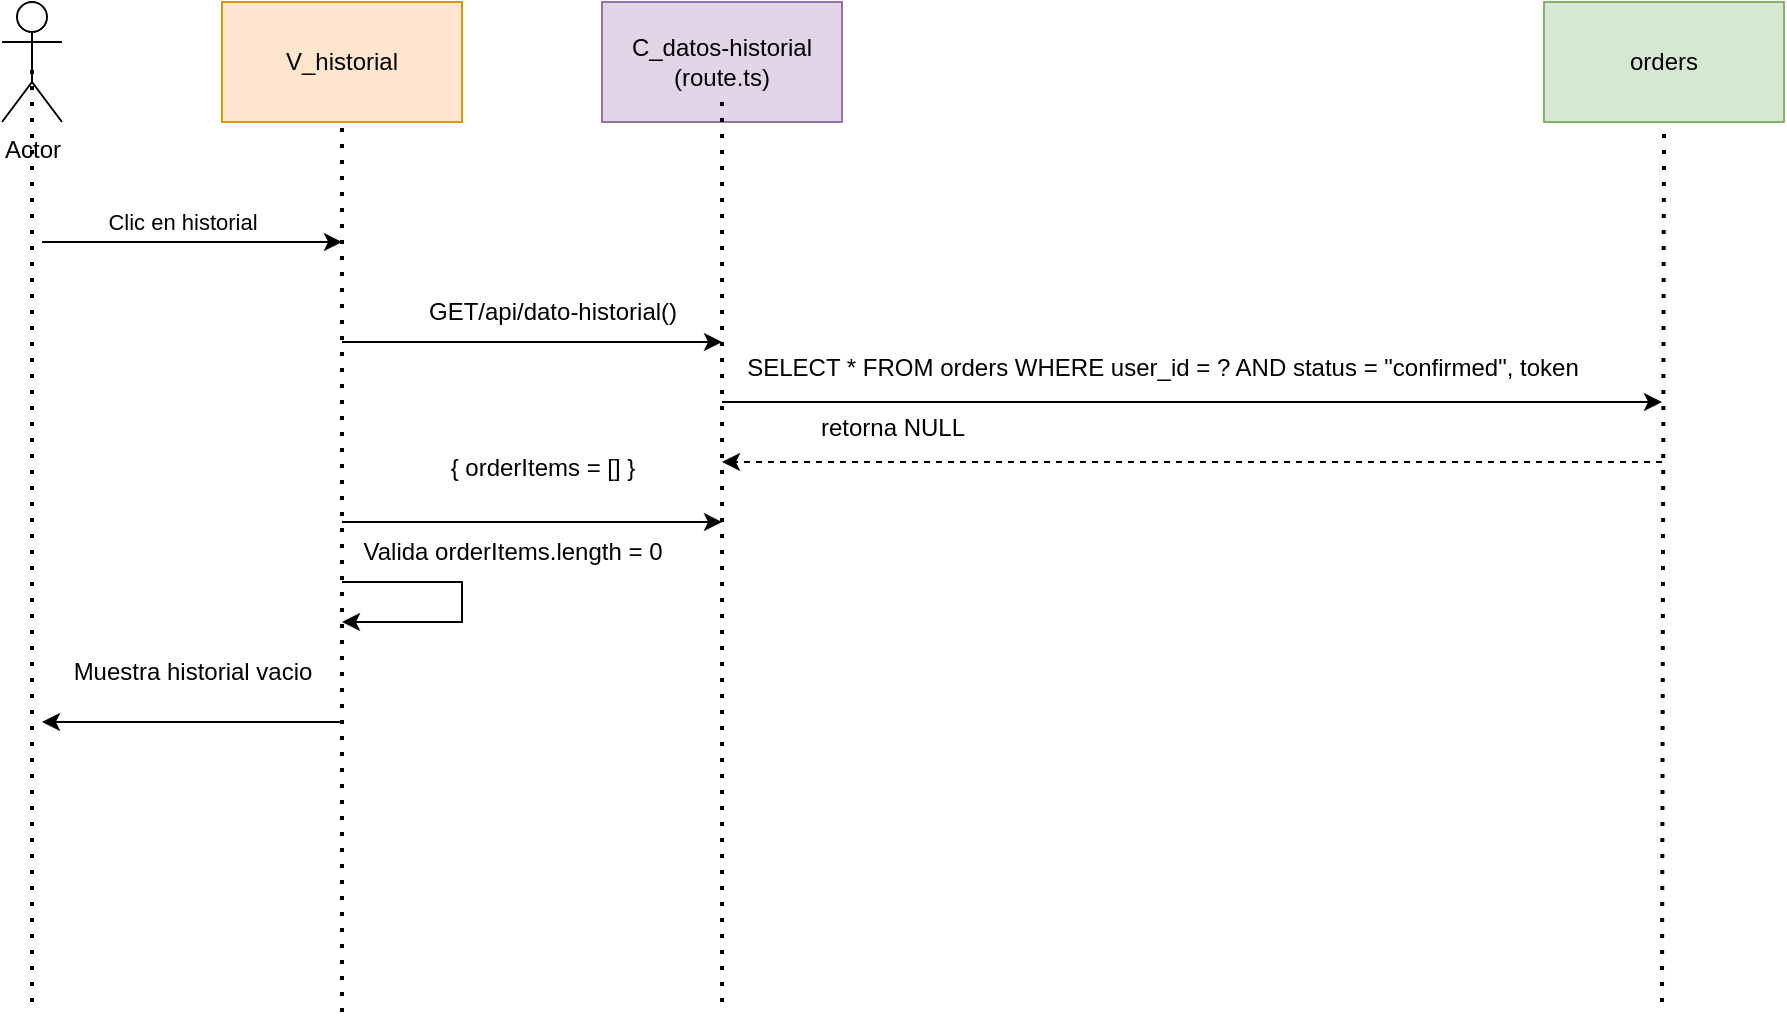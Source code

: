 <mxfile version="28.2.5">
  <diagram name="Page-1" id="BU9EjcJf5Wh4svXerZeT">
    <mxGraphModel grid="1" page="1" gridSize="10" guides="1" tooltips="1" connect="1" arrows="1" fold="1" pageScale="1" pageWidth="827" pageHeight="1169" math="0" shadow="0">
      <root>
        <mxCell id="0" />
        <mxCell id="1" parent="0" />
        <mxCell id="BgZR5Y50fvJrK46nUyTS-2" value="V_historial" style="rounded=0;whiteSpace=wrap;html=1;fillColor=#ffe6cc;strokeColor=#d79b00;" vertex="1" parent="1">
          <mxGeometry x="220" y="85" width="120" height="60" as="geometry" />
        </mxCell>
        <mxCell id="BgZR5Y50fvJrK46nUyTS-3" value="&lt;div&gt;C_datos-historial&lt;/div&gt;&lt;div&gt;(route.ts)&lt;/div&gt;" style="rounded=0;whiteSpace=wrap;html=1;fillColor=#e1d5e7;strokeColor=#9673a6;" vertex="1" parent="1">
          <mxGeometry x="410" y="85" width="120" height="60" as="geometry" />
        </mxCell>
        <mxCell id="BgZR5Y50fvJrK46nUyTS-4" value="Actor" style="shape=umlActor;verticalLabelPosition=bottom;verticalAlign=top;html=1;outlineConnect=0;" vertex="1" parent="1">
          <mxGeometry x="110" y="85" width="30" height="60" as="geometry" />
        </mxCell>
        <mxCell id="BgZR5Y50fvJrK46nUyTS-5" style="edgeStyle=orthogonalEdgeStyle;rounded=0;orthogonalLoop=1;jettySize=auto;html=1;exitX=0.5;exitY=1;exitDx=0;exitDy=0;" edge="1" parent="1" source="BgZR5Y50fvJrK46nUyTS-2" target="BgZR5Y50fvJrK46nUyTS-2">
          <mxGeometry relative="1" as="geometry" />
        </mxCell>
        <mxCell id="BgZR5Y50fvJrK46nUyTS-6" value="" style="endArrow=none;dashed=1;html=1;dashPattern=1 3;strokeWidth=2;rounded=0;entryX=0.5;entryY=0.5;entryDx=0;entryDy=0;entryPerimeter=0;" edge="1" parent="1" target="BgZR5Y50fvJrK46nUyTS-4">
          <mxGeometry width="50" height="50" relative="1" as="geometry">
            <mxPoint x="125" y="585" as="sourcePoint" />
            <mxPoint x="147" y="215" as="targetPoint" />
          </mxGeometry>
        </mxCell>
        <mxCell id="BgZR5Y50fvJrK46nUyTS-7" value="" style="endArrow=none;dashed=1;html=1;dashPattern=1 3;strokeWidth=2;rounded=0;entryX=0.5;entryY=1;entryDx=0;entryDy=0;" edge="1" parent="1">
          <mxGeometry width="50" height="50" relative="1" as="geometry">
            <mxPoint x="470" y="585" as="sourcePoint" />
            <mxPoint x="470" y="135" as="targetPoint" />
          </mxGeometry>
        </mxCell>
        <mxCell id="BgZR5Y50fvJrK46nUyTS-9" value="" style="endArrow=classic;html=1;rounded=0;" edge="1" parent="1">
          <mxGeometry width="50" height="50" relative="1" as="geometry">
            <mxPoint x="130" y="205" as="sourcePoint" />
            <mxPoint x="280" y="205" as="targetPoint" />
          </mxGeometry>
        </mxCell>
        <mxCell id="BgZR5Y50fvJrK46nUyTS-10" value="Clic en historial" style="edgeLabel;html=1;align=center;verticalAlign=middle;resizable=0;points=[];" connectable="0" vertex="1" parent="BgZR5Y50fvJrK46nUyTS-9">
          <mxGeometry x="-0.176" y="4" relative="1" as="geometry">
            <mxPoint x="8" y="-6" as="offset" />
          </mxGeometry>
        </mxCell>
        <mxCell id="BgZR5Y50fvJrK46nUyTS-11" value="" style="endArrow=classic;html=1;rounded=0;" edge="1" parent="1">
          <mxGeometry width="50" height="50" relative="1" as="geometry">
            <mxPoint x="280" y="255" as="sourcePoint" />
            <mxPoint x="470" y="255" as="targetPoint" />
          </mxGeometry>
        </mxCell>
        <mxCell id="BgZR5Y50fvJrK46nUyTS-12" value="GET/api/dato-historial()" style="text;html=1;align=center;verticalAlign=middle;resizable=0;points=[];autosize=1;strokeColor=none;fillColor=none;" vertex="1" parent="1">
          <mxGeometry x="310" y="225" width="150" height="30" as="geometry" />
        </mxCell>
        <mxCell id="BgZR5Y50fvJrK46nUyTS-13" value="orders" style="rounded=0;whiteSpace=wrap;html=1;fillColor=#d5e8d4;strokeColor=#82b366;" vertex="1" parent="1">
          <mxGeometry x="881" y="85" width="120" height="60" as="geometry" />
        </mxCell>
        <mxCell id="BgZR5Y50fvJrK46nUyTS-14" value="" style="endArrow=classic;html=1;rounded=0;" edge="1" parent="1">
          <mxGeometry width="50" height="50" relative="1" as="geometry">
            <mxPoint x="470" y="285" as="sourcePoint" />
            <mxPoint x="940" y="285" as="targetPoint" />
          </mxGeometry>
        </mxCell>
        <mxCell id="BgZR5Y50fvJrK46nUyTS-15" value="" style="endArrow=none;dashed=1;html=1;dashPattern=1 3;strokeWidth=2;rounded=0;entryX=0.5;entryY=1;entryDx=0;entryDy=0;" edge="1" parent="1" target="BgZR5Y50fvJrK46nUyTS-13">
          <mxGeometry width="50" height="50" relative="1" as="geometry">
            <mxPoint x="940" y="585" as="sourcePoint" />
            <mxPoint x="811" y="325" as="targetPoint" />
          </mxGeometry>
        </mxCell>
        <mxCell id="BgZR5Y50fvJrK46nUyTS-16" value="&lt;div&gt;SELECT * FROM orders WHERE user_id = ? AND status = &quot;confirmed&quot;, token&lt;/div&gt;" style="text;html=1;align=center;verticalAlign=middle;resizable=0;points=[];autosize=1;strokeColor=none;fillColor=none;" vertex="1" parent="1">
          <mxGeometry x="470" y="253" width="440" height="30" as="geometry" />
        </mxCell>
        <mxCell id="BgZR5Y50fvJrK46nUyTS-17" value="" style="endArrow=classic;html=1;rounded=0;dashed=1;" edge="1" parent="1">
          <mxGeometry width="50" height="50" relative="1" as="geometry">
            <mxPoint x="940" y="315" as="sourcePoint" />
            <mxPoint x="470" y="315" as="targetPoint" />
          </mxGeometry>
        </mxCell>
        <mxCell id="BgZR5Y50fvJrK46nUyTS-18" value="retorna NULL" style="text;html=1;align=center;verticalAlign=middle;resizable=0;points=[];autosize=1;strokeColor=none;fillColor=none;" vertex="1" parent="1">
          <mxGeometry x="505" y="283" width="100" height="30" as="geometry" />
        </mxCell>
        <mxCell id="BgZR5Y50fvJrK46nUyTS-19" value="Muestra historial vacio" style="text;html=1;align=center;verticalAlign=middle;resizable=0;points=[];autosize=1;strokeColor=none;fillColor=none;" vertex="1" parent="1">
          <mxGeometry x="135" y="405" width="140" height="30" as="geometry" />
        </mxCell>
        <mxCell id="BgZR5Y50fvJrK46nUyTS-20" value="" style="endArrow=classic;html=1;rounded=0;" edge="1" parent="1">
          <mxGeometry width="50" height="50" relative="1" as="geometry">
            <mxPoint x="280" y="445" as="sourcePoint" />
            <mxPoint x="130" y="445" as="targetPoint" />
          </mxGeometry>
        </mxCell>
        <mxCell id="BgZR5Y50fvJrK46nUyTS-21" value="" style="endArrow=classic;html=1;rounded=0;" edge="1" parent="1">
          <mxGeometry width="50" height="50" relative="1" as="geometry">
            <mxPoint x="280" y="345" as="sourcePoint" />
            <mxPoint x="470" y="345" as="targetPoint" />
          </mxGeometry>
        </mxCell>
        <mxCell id="BgZR5Y50fvJrK46nUyTS-22" value="{ orderItems = [] }" style="text;html=1;align=center;verticalAlign=middle;resizable=0;points=[];autosize=1;strokeColor=none;fillColor=none;" vertex="1" parent="1">
          <mxGeometry x="320" y="303" width="120" height="30" as="geometry" />
        </mxCell>
        <mxCell id="BgZR5Y50fvJrK46nUyTS-23" value="" style="endArrow=classic;html=1;rounded=0;" edge="1" parent="1">
          <mxGeometry width="50" height="50" relative="1" as="geometry">
            <mxPoint x="280" y="375" as="sourcePoint" />
            <mxPoint x="280" y="395" as="targetPoint" />
            <Array as="points">
              <mxPoint x="340" y="375" />
              <mxPoint x="340" y="395" />
            </Array>
          </mxGeometry>
        </mxCell>
        <mxCell id="BgZR5Y50fvJrK46nUyTS-24" value="Valida orderItems.length = 0" style="text;html=1;align=center;verticalAlign=middle;resizable=0;points=[];autosize=1;strokeColor=none;fillColor=none;" vertex="1" parent="1">
          <mxGeometry x="280" y="345" width="170" height="30" as="geometry" />
        </mxCell>
        <mxCell id="BgZR5Y50fvJrK46nUyTS-25" value="" style="endArrow=none;dashed=1;html=1;dashPattern=1 3;strokeWidth=2;rounded=0;entryX=0.5;entryY=1;entryDx=0;entryDy=0;" edge="1" parent="1" target="BgZR5Y50fvJrK46nUyTS-2">
          <mxGeometry width="50" height="50" relative="1" as="geometry">
            <mxPoint x="280" y="590" as="sourcePoint" />
            <mxPoint x="350" y="370" as="targetPoint" />
          </mxGeometry>
        </mxCell>
      </root>
    </mxGraphModel>
  </diagram>
</mxfile>

